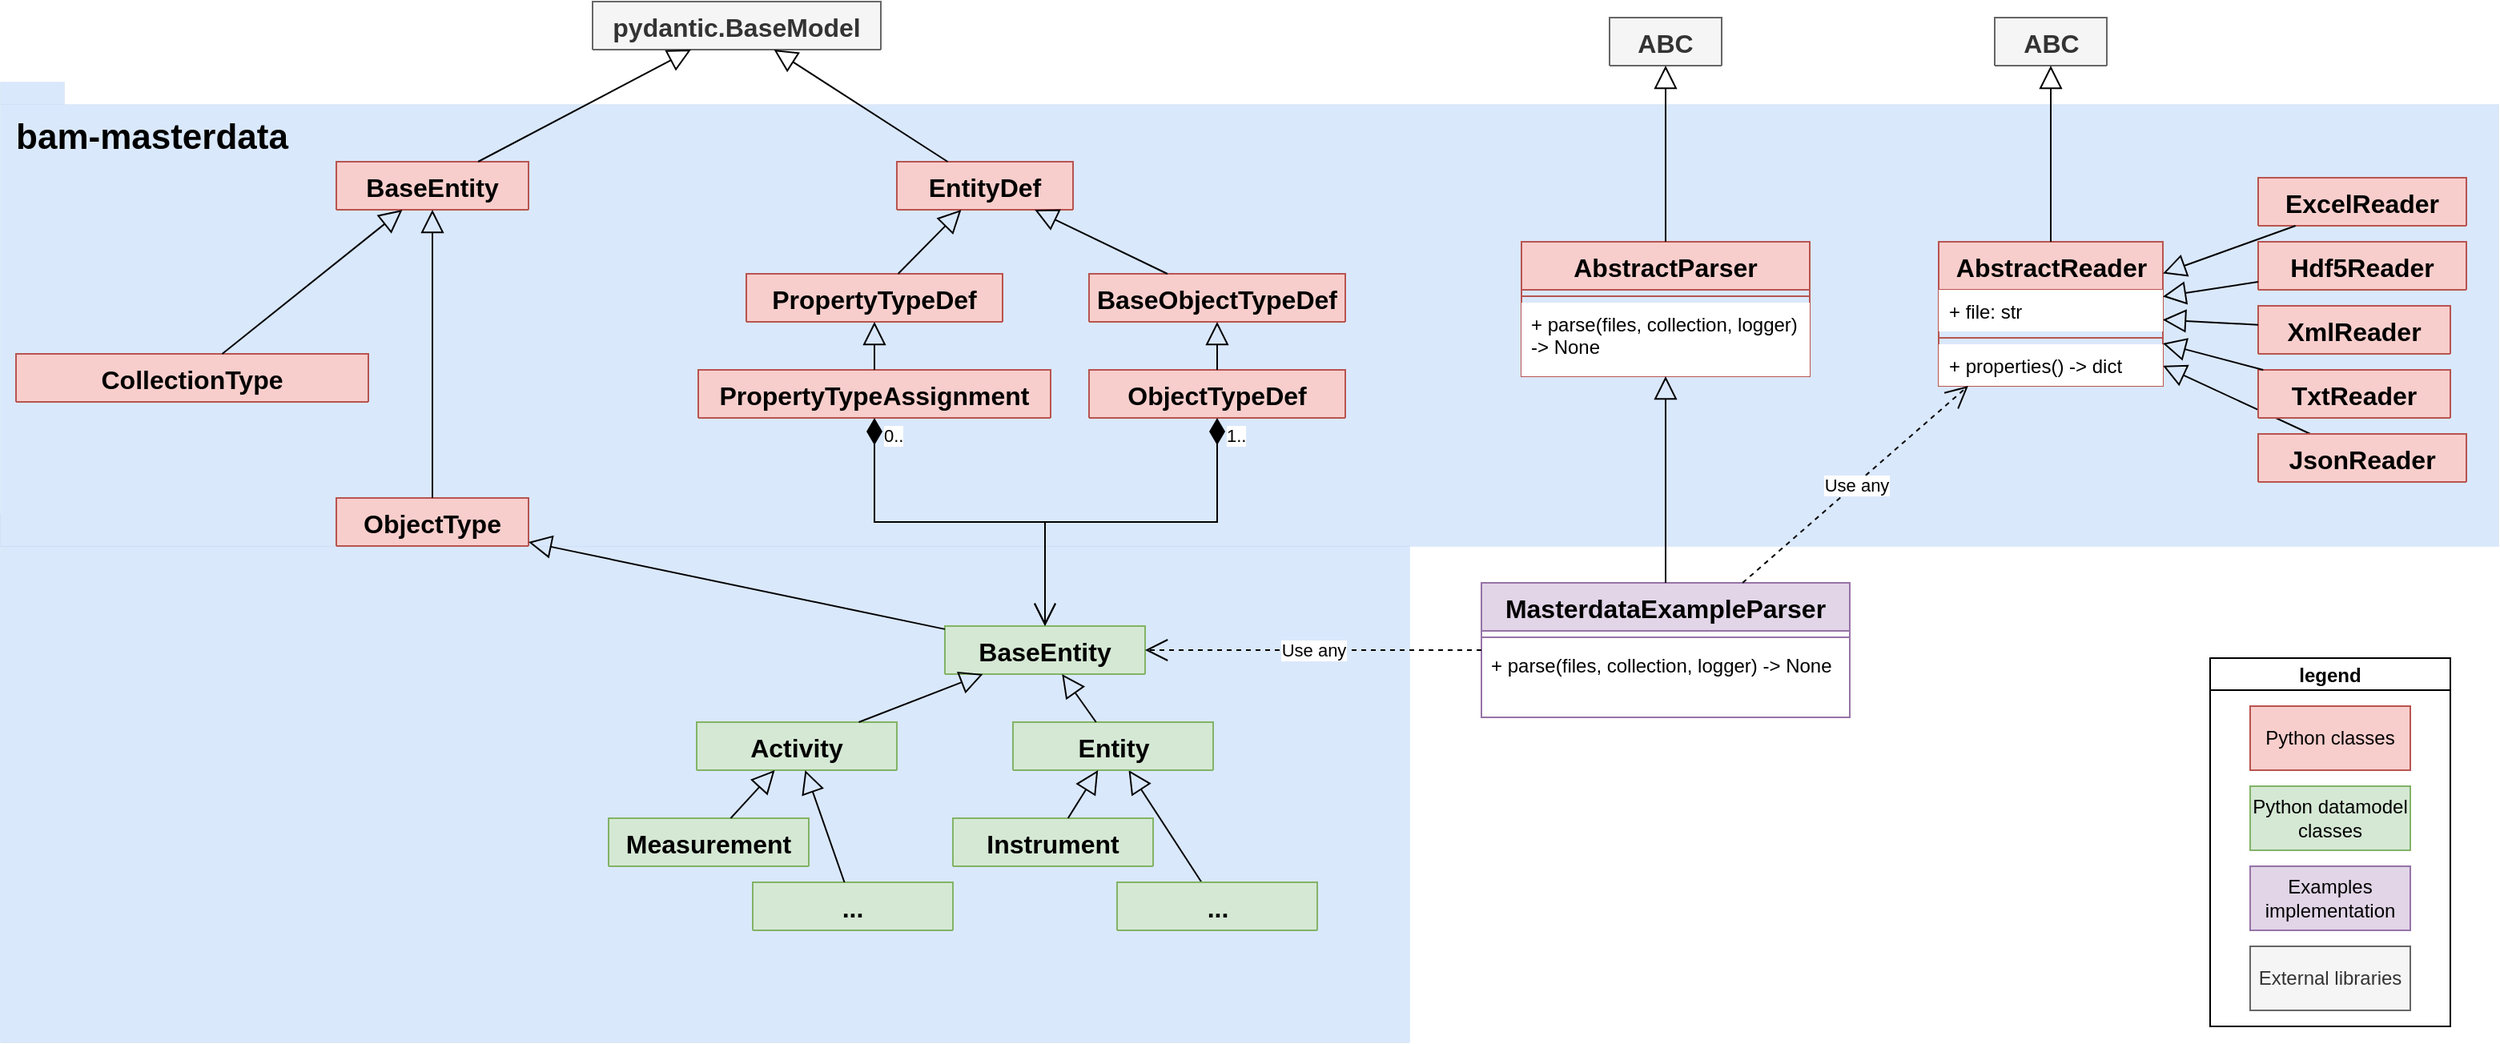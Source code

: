 <mxfile version="28.0.7">
  <diagram id="C5RBs43oDa-KdzZeNtuy" name="Page-1">
    <mxGraphModel dx="3691" dy="1081" grid="1" gridSize="10" guides="1" tooltips="1" connect="1" arrows="1" fold="1" page="1" pageScale="1" pageWidth="827" pageHeight="1169" math="0" shadow="0">
      <root>
        <mxCell id="WIyWlLk6GJQsqaUBKTNV-0" />
        <mxCell id="WIyWlLk6GJQsqaUBKTNV-1" parent="WIyWlLk6GJQsqaUBKTNV-0" />
        <mxCell id="2I9qT5UJBkGQZ5aFNonT-186" value="" style="rounded=0;whiteSpace=wrap;html=1;fillStyle=auto;fillColor=#dae8fc;strokeColor=#6c8ebf;strokeWidth=0;" vertex="1" parent="WIyWlLk6GJQsqaUBKTNV-1">
          <mxGeometry x="-880" y="470" width="880" height="330" as="geometry" />
        </mxCell>
        <mxCell id="2I9qT5UJBkGQZ5aFNonT-185" value="" style="shape=folder;fontStyle=1;spacingTop=10;tabWidth=40;tabHeight=14;tabPosition=left;html=1;whiteSpace=wrap;align=left;fillStyle=auto;fillColor=#dae8fc;strokeColor=#6c8ebf;strokeWidth=0;" vertex="1" parent="WIyWlLk6GJQsqaUBKTNV-1">
          <mxGeometry x="-880" y="200" width="1560" height="290" as="geometry" />
        </mxCell>
        <mxCell id="2I9qT5UJBkGQZ5aFNonT-157" value="" style="endArrow=block;endFill=0;endSize=12;html=1;rounded=0;" edge="1" parent="WIyWlLk6GJQsqaUBKTNV-1" source="2I9qT5UJBkGQZ5aFNonT-152" target="2I9qT5UJBkGQZ5aFNonT-127">
          <mxGeometry width="160" relative="1" as="geometry">
            <mxPoint x="-80" y="720" as="sourcePoint" />
            <mxPoint x="-137" y="650" as="targetPoint" />
          </mxGeometry>
        </mxCell>
        <mxCell id="2I9qT5UJBkGQZ5aFNonT-83" value="" style="endArrow=block;endFill=0;endSize=12;html=1;rounded=0;" edge="1" parent="WIyWlLk6GJQsqaUBKTNV-1" source="2I9qT5UJBkGQZ5aFNonT-56" target="2I9qT5UJBkGQZ5aFNonT-19">
          <mxGeometry width="160" relative="1" as="geometry">
            <mxPoint x="562" y="440" as="sourcePoint" />
            <mxPoint x="480" y="470" as="targetPoint" />
          </mxGeometry>
        </mxCell>
        <mxCell id="2I9qT5UJBkGQZ5aFNonT-10" value="&lt;font style=&quot;font-size: 16px;&quot;&gt;AbstractParser&lt;/font&gt;" style="swimlane;fontStyle=1;align=center;verticalAlign=top;childLayout=stackLayout;horizontal=1;startSize=30;horizontalStack=0;resizeParent=1;resizeParentMax=0;resizeLast=0;collapsible=1;marginBottom=0;whiteSpace=wrap;html=1;fillColor=#f8cecc;strokeColor=#b85450;" vertex="1" parent="WIyWlLk6GJQsqaUBKTNV-1">
          <mxGeometry x="70" y="300" width="180" height="84" as="geometry" />
        </mxCell>
        <mxCell id="2I9qT5UJBkGQZ5aFNonT-12" value="" style="line;strokeWidth=1;fillColor=none;align=left;verticalAlign=middle;spacingTop=-1;spacingLeft=3;spacingRight=3;rotatable=0;labelPosition=right;points=[];portConstraint=eastwest;strokeColor=inherit;" vertex="1" parent="2I9qT5UJBkGQZ5aFNonT-10">
          <mxGeometry y="30" width="180" height="8" as="geometry" />
        </mxCell>
        <mxCell id="2I9qT5UJBkGQZ5aFNonT-13" value="+ parse(files, collection, logger) -&amp;gt; None" style="text;strokeColor=none;fillColor=default;align=left;verticalAlign=top;spacingLeft=4;spacingRight=4;overflow=hidden;rotatable=0;points=[[0,0.5],[1,0.5]];portConstraint=eastwest;whiteSpace=wrap;html=1;" vertex="1" parent="2I9qT5UJBkGQZ5aFNonT-10">
          <mxGeometry y="38" width="180" height="46" as="geometry" />
        </mxCell>
        <mxCell id="2I9qT5UJBkGQZ5aFNonT-14" value="&lt;font style=&quot;font-size: 16px;&quot;&gt;ABC&lt;/font&gt;" style="swimlane;fontStyle=1;align=center;verticalAlign=top;childLayout=stackLayout;horizontal=1;startSize=30;horizontalStack=0;resizeParent=1;resizeParentMax=0;resizeLast=0;collapsible=1;marginBottom=0;whiteSpace=wrap;html=1;fillColor=#f5f5f5;fontColor=#333333;strokeColor=#666666;" vertex="1" collapsed="1" parent="WIyWlLk6GJQsqaUBKTNV-1">
          <mxGeometry x="125" y="160" width="70" height="30" as="geometry">
            <mxRectangle x="50" y="190" width="170" height="38" as="alternateBounds" />
          </mxGeometry>
        </mxCell>
        <mxCell id="2I9qT5UJBkGQZ5aFNonT-16" value="" style="line;strokeWidth=1;fillColor=none;align=left;verticalAlign=middle;spacingTop=-1;spacingLeft=3;spacingRight=3;rotatable=0;labelPosition=right;points=[];portConstraint=eastwest;strokeColor=inherit;" vertex="1" parent="2I9qT5UJBkGQZ5aFNonT-14">
          <mxGeometry y="30" width="170" height="8" as="geometry" />
        </mxCell>
        <mxCell id="2I9qT5UJBkGQZ5aFNonT-18" value="" style="endArrow=block;endFill=0;endSize=12;html=1;rounded=0;" edge="1" parent="WIyWlLk6GJQsqaUBKTNV-1" source="2I9qT5UJBkGQZ5aFNonT-10" target="2I9qT5UJBkGQZ5aFNonT-14">
          <mxGeometry width="160" relative="1" as="geometry">
            <mxPoint x="170" y="370" as="sourcePoint" />
            <mxPoint x="330" y="370" as="targetPoint" />
          </mxGeometry>
        </mxCell>
        <mxCell id="2I9qT5UJBkGQZ5aFNonT-19" value="&lt;font style=&quot;font-size: 16px;&quot;&gt;AbstractReader&lt;/font&gt;" style="swimlane;fontStyle=1;align=center;verticalAlign=top;childLayout=stackLayout;horizontal=1;startSize=30;horizontalStack=0;resizeParent=1;resizeParentMax=0;resizeLast=0;collapsible=1;marginBottom=0;whiteSpace=wrap;html=1;fillColor=#f8cecc;strokeColor=#b85450;" vertex="1" parent="WIyWlLk6GJQsqaUBKTNV-1">
          <mxGeometry x="330.5" y="300" width="140" height="90" as="geometry" />
        </mxCell>
        <mxCell id="2I9qT5UJBkGQZ5aFNonT-20" value="+ file: str" style="text;strokeColor=none;fillColor=default;align=left;verticalAlign=top;spacingLeft=4;spacingRight=4;overflow=hidden;rotatable=0;points=[[0,0.5],[1,0.5]];portConstraint=eastwest;whiteSpace=wrap;html=1;" vertex="1" parent="2I9qT5UJBkGQZ5aFNonT-19">
          <mxGeometry y="30" width="140" height="26" as="geometry" />
        </mxCell>
        <mxCell id="2I9qT5UJBkGQZ5aFNonT-21" value="" style="line;strokeWidth=1;fillColor=none;align=left;verticalAlign=middle;spacingTop=-1;spacingLeft=3;spacingRight=3;rotatable=0;labelPosition=right;points=[];portConstraint=eastwest;strokeColor=inherit;" vertex="1" parent="2I9qT5UJBkGQZ5aFNonT-19">
          <mxGeometry y="56" width="140" height="8" as="geometry" />
        </mxCell>
        <mxCell id="2I9qT5UJBkGQZ5aFNonT-22" value="+ properties() -&amp;gt; dict" style="text;strokeColor=none;fillColor=default;align=left;verticalAlign=top;spacingLeft=4;spacingRight=4;overflow=hidden;rotatable=0;points=[[0,0.5],[1,0.5]];portConstraint=eastwest;whiteSpace=wrap;html=1;" vertex="1" parent="2I9qT5UJBkGQZ5aFNonT-19">
          <mxGeometry y="64" width="140" height="26" as="geometry" />
        </mxCell>
        <mxCell id="2I9qT5UJBkGQZ5aFNonT-27" value="&lt;font style=&quot;font-size: 16px;&quot;&gt;ABC&lt;/font&gt;" style="swimlane;fontStyle=1;align=center;verticalAlign=top;childLayout=stackLayout;horizontal=1;startSize=30;horizontalStack=0;resizeParent=1;resizeParentMax=0;resizeLast=0;collapsible=1;marginBottom=0;whiteSpace=wrap;html=1;fillColor=#f5f5f5;fontColor=#333333;strokeColor=#666666;" vertex="1" collapsed="1" parent="WIyWlLk6GJQsqaUBKTNV-1">
          <mxGeometry x="365.5" y="160" width="70" height="30" as="geometry">
            <mxRectangle x="50" y="190" width="170" height="38" as="alternateBounds" />
          </mxGeometry>
        </mxCell>
        <mxCell id="2I9qT5UJBkGQZ5aFNonT-28" value="" style="line;strokeWidth=1;fillColor=none;align=left;verticalAlign=middle;spacingTop=-1;spacingLeft=3;spacingRight=3;rotatable=0;labelPosition=right;points=[];portConstraint=eastwest;strokeColor=inherit;" vertex="1" parent="2I9qT5UJBkGQZ5aFNonT-27">
          <mxGeometry y="30" width="170" height="8" as="geometry" />
        </mxCell>
        <mxCell id="2I9qT5UJBkGQZ5aFNonT-29" value="" style="endArrow=block;endFill=0;endSize=12;html=1;rounded=0;" edge="1" parent="WIyWlLk6GJQsqaUBKTNV-1" source="2I9qT5UJBkGQZ5aFNonT-19" target="2I9qT5UJBkGQZ5aFNonT-27">
          <mxGeometry width="160" relative="1" as="geometry">
            <mxPoint x="150" y="310" as="sourcePoint" />
            <mxPoint x="150" y="270" as="targetPoint" />
          </mxGeometry>
        </mxCell>
        <mxCell id="2I9qT5UJBkGQZ5aFNonT-30" value="&lt;span style=&quot;font-size: 16px;&quot;&gt;MasterdataExampleParser&lt;/span&gt;" style="swimlane;fontStyle=1;align=center;verticalAlign=top;childLayout=stackLayout;horizontal=1;startSize=30;horizontalStack=0;resizeParent=1;resizeParentMax=0;resizeLast=0;collapsible=1;marginBottom=0;whiteSpace=wrap;html=1;fillColor=#e1d5e7;strokeColor=#9673a6;" vertex="1" parent="WIyWlLk6GJQsqaUBKTNV-1">
          <mxGeometry x="45" y="513" width="230" height="84" as="geometry" />
        </mxCell>
        <mxCell id="2I9qT5UJBkGQZ5aFNonT-31" value="" style="line;strokeWidth=1;fillColor=none;align=left;verticalAlign=middle;spacingTop=-1;spacingLeft=3;spacingRight=3;rotatable=0;labelPosition=right;points=[];portConstraint=eastwest;strokeColor=inherit;" vertex="1" parent="2I9qT5UJBkGQZ5aFNonT-30">
          <mxGeometry y="30" width="230" height="8" as="geometry" />
        </mxCell>
        <mxCell id="2I9qT5UJBkGQZ5aFNonT-32" value="+ parse(files, collection, logger) -&amp;gt; None" style="text;strokeColor=none;fillColor=none;align=left;verticalAlign=top;spacingLeft=4;spacingRight=4;overflow=hidden;rotatable=0;points=[[0,0.5],[1,0.5]];portConstraint=eastwest;whiteSpace=wrap;html=1;" vertex="1" parent="2I9qT5UJBkGQZ5aFNonT-30">
          <mxGeometry y="38" width="230" height="46" as="geometry" />
        </mxCell>
        <mxCell id="2I9qT5UJBkGQZ5aFNonT-48" value="&lt;font style=&quot;font-size: 16px;&quot;&gt;TxtReader&lt;/font&gt;" style="swimlane;fontStyle=1;align=center;verticalAlign=top;childLayout=stackLayout;horizontal=1;startSize=30;horizontalStack=0;resizeParent=1;resizeParentMax=0;resizeLast=0;collapsible=1;marginBottom=0;whiteSpace=wrap;html=1;fillColor=#f8cecc;strokeColor=#b85450;" vertex="1" collapsed="1" parent="WIyWlLk6GJQsqaUBKTNV-1">
          <mxGeometry x="530" y="380" width="120" height="30" as="geometry">
            <mxRectangle x="273" y="420" width="140" height="90" as="alternateBounds" />
          </mxGeometry>
        </mxCell>
        <mxCell id="2I9qT5UJBkGQZ5aFNonT-49" value="+ file: str" style="text;strokeColor=none;fillColor=default;align=left;verticalAlign=top;spacingLeft=4;spacingRight=4;overflow=hidden;rotatable=0;points=[[0,0.5],[1,0.5]];portConstraint=eastwest;whiteSpace=wrap;html=1;" vertex="1" parent="2I9qT5UJBkGQZ5aFNonT-48">
          <mxGeometry y="30" width="140" height="26" as="geometry" />
        </mxCell>
        <mxCell id="2I9qT5UJBkGQZ5aFNonT-50" value="" style="line;strokeWidth=1;fillColor=none;align=left;verticalAlign=middle;spacingTop=-1;spacingLeft=3;spacingRight=3;rotatable=0;labelPosition=right;points=[];portConstraint=eastwest;strokeColor=inherit;" vertex="1" parent="2I9qT5UJBkGQZ5aFNonT-48">
          <mxGeometry y="56" width="140" height="8" as="geometry" />
        </mxCell>
        <mxCell id="2I9qT5UJBkGQZ5aFNonT-51" value="+ properties() -&amp;gt; dict" style="text;strokeColor=none;fillColor=default;align=left;verticalAlign=top;spacingLeft=4;spacingRight=4;overflow=hidden;rotatable=0;points=[[0,0.5],[1,0.5]];portConstraint=eastwest;whiteSpace=wrap;html=1;" vertex="1" parent="2I9qT5UJBkGQZ5aFNonT-48">
          <mxGeometry y="64" width="140" height="26" as="geometry" />
        </mxCell>
        <mxCell id="2I9qT5UJBkGQZ5aFNonT-56" value="&lt;font style=&quot;font-size: 16px;&quot;&gt;JsonReader&lt;/font&gt;" style="swimlane;fontStyle=1;align=center;verticalAlign=top;childLayout=stackLayout;horizontal=1;startSize=30;horizontalStack=0;resizeParent=1;resizeParentMax=0;resizeLast=0;collapsible=1;marginBottom=0;whiteSpace=wrap;html=1;fillColor=#f8cecc;strokeColor=#b85450;" vertex="1" collapsed="1" parent="WIyWlLk6GJQsqaUBKTNV-1">
          <mxGeometry x="530" y="420" width="130" height="30" as="geometry">
            <mxRectangle x="280" y="530" width="140" height="90" as="alternateBounds" />
          </mxGeometry>
        </mxCell>
        <mxCell id="2I9qT5UJBkGQZ5aFNonT-57" value="+ file: str" style="text;strokeColor=none;fillColor=default;align=left;verticalAlign=top;spacingLeft=4;spacingRight=4;overflow=hidden;rotatable=0;points=[[0,0.5],[1,0.5]];portConstraint=eastwest;whiteSpace=wrap;html=1;" vertex="1" parent="2I9qT5UJBkGQZ5aFNonT-56">
          <mxGeometry y="30" width="140" height="26" as="geometry" />
        </mxCell>
        <mxCell id="2I9qT5UJBkGQZ5aFNonT-58" value="" style="line;strokeWidth=1;fillColor=none;align=left;verticalAlign=middle;spacingTop=-1;spacingLeft=3;spacingRight=3;rotatable=0;labelPosition=right;points=[];portConstraint=eastwest;strokeColor=inherit;" vertex="1" parent="2I9qT5UJBkGQZ5aFNonT-56">
          <mxGeometry y="56" width="140" height="8" as="geometry" />
        </mxCell>
        <mxCell id="2I9qT5UJBkGQZ5aFNonT-59" value="+ properties() -&amp;gt; dict" style="text;strokeColor=none;fillColor=default;align=left;verticalAlign=top;spacingLeft=4;spacingRight=4;overflow=hidden;rotatable=0;points=[[0,0.5],[1,0.5]];portConstraint=eastwest;whiteSpace=wrap;html=1;" vertex="1" parent="2I9qT5UJBkGQZ5aFNonT-56">
          <mxGeometry y="64" width="140" height="26" as="geometry" />
        </mxCell>
        <mxCell id="2I9qT5UJBkGQZ5aFNonT-60" value="&lt;font style=&quot;font-size: 16px;&quot;&gt;XmlReader&lt;/font&gt;" style="swimlane;fontStyle=1;align=center;verticalAlign=top;childLayout=stackLayout;horizontal=1;startSize=30;horizontalStack=0;resizeParent=1;resizeParentMax=0;resizeLast=0;collapsible=1;marginBottom=0;whiteSpace=wrap;html=1;fillColor=#f8cecc;strokeColor=#b85450;" vertex="1" collapsed="1" parent="WIyWlLk6GJQsqaUBKTNV-1">
          <mxGeometry x="530" y="340" width="120" height="30" as="geometry">
            <mxRectangle x="435.5" y="530" width="140" height="90" as="alternateBounds" />
          </mxGeometry>
        </mxCell>
        <mxCell id="2I9qT5UJBkGQZ5aFNonT-61" value="+ file: str" style="text;strokeColor=none;fillColor=default;align=left;verticalAlign=top;spacingLeft=4;spacingRight=4;overflow=hidden;rotatable=0;points=[[0,0.5],[1,0.5]];portConstraint=eastwest;whiteSpace=wrap;html=1;" vertex="1" parent="2I9qT5UJBkGQZ5aFNonT-60">
          <mxGeometry y="30" width="140" height="26" as="geometry" />
        </mxCell>
        <mxCell id="2I9qT5UJBkGQZ5aFNonT-62" value="" style="line;strokeWidth=1;fillColor=none;align=left;verticalAlign=middle;spacingTop=-1;spacingLeft=3;spacingRight=3;rotatable=0;labelPosition=right;points=[];portConstraint=eastwest;strokeColor=inherit;" vertex="1" parent="2I9qT5UJBkGQZ5aFNonT-60">
          <mxGeometry y="56" width="140" height="8" as="geometry" />
        </mxCell>
        <mxCell id="2I9qT5UJBkGQZ5aFNonT-63" value="+ properties() -&amp;gt; dict" style="text;strokeColor=none;fillColor=default;align=left;verticalAlign=top;spacingLeft=4;spacingRight=4;overflow=hidden;rotatable=0;points=[[0,0.5],[1,0.5]];portConstraint=eastwest;whiteSpace=wrap;html=1;" vertex="1" parent="2I9qT5UJBkGQZ5aFNonT-60">
          <mxGeometry y="64" width="140" height="26" as="geometry" />
        </mxCell>
        <mxCell id="2I9qT5UJBkGQZ5aFNonT-64" value="&lt;font style=&quot;font-size: 16px;&quot;&gt;Hdf5Reader&lt;/font&gt;" style="swimlane;fontStyle=1;align=center;verticalAlign=top;childLayout=stackLayout;horizontal=1;startSize=30;horizontalStack=0;resizeParent=1;resizeParentMax=0;resizeLast=0;collapsible=1;marginBottom=0;whiteSpace=wrap;html=1;fillColor=#f8cecc;strokeColor=#b85450;" vertex="1" collapsed="1" parent="WIyWlLk6GJQsqaUBKTNV-1">
          <mxGeometry x="530" y="300" width="130" height="30" as="geometry">
            <mxRectangle x="590" y="420" width="140" height="90" as="alternateBounds" />
          </mxGeometry>
        </mxCell>
        <mxCell id="2I9qT5UJBkGQZ5aFNonT-65" value="+ file: str" style="text;strokeColor=none;fillColor=default;align=left;verticalAlign=top;spacingLeft=4;spacingRight=4;overflow=hidden;rotatable=0;points=[[0,0.5],[1,0.5]];portConstraint=eastwest;whiteSpace=wrap;html=1;" vertex="1" parent="2I9qT5UJBkGQZ5aFNonT-64">
          <mxGeometry y="30" width="140" height="26" as="geometry" />
        </mxCell>
        <mxCell id="2I9qT5UJBkGQZ5aFNonT-66" value="" style="line;strokeWidth=1;fillColor=none;align=left;verticalAlign=middle;spacingTop=-1;spacingLeft=3;spacingRight=3;rotatable=0;labelPosition=right;points=[];portConstraint=eastwest;strokeColor=inherit;" vertex="1" parent="2I9qT5UJBkGQZ5aFNonT-64">
          <mxGeometry y="56" width="140" height="8" as="geometry" />
        </mxCell>
        <mxCell id="2I9qT5UJBkGQZ5aFNonT-67" value="+ properties() -&amp;gt; dict" style="text;strokeColor=none;fillColor=default;align=left;verticalAlign=top;spacingLeft=4;spacingRight=4;overflow=hidden;rotatable=0;points=[[0,0.5],[1,0.5]];portConstraint=eastwest;whiteSpace=wrap;html=1;" vertex="1" parent="2I9qT5UJBkGQZ5aFNonT-64">
          <mxGeometry y="64" width="140" height="26" as="geometry" />
        </mxCell>
        <mxCell id="2I9qT5UJBkGQZ5aFNonT-52" value="&lt;font style=&quot;font-size: 16px;&quot;&gt;ExcelReader&lt;/font&gt;" style="swimlane;fontStyle=1;align=center;verticalAlign=top;childLayout=stackLayout;horizontal=1;startSize=30;horizontalStack=0;resizeParent=1;resizeParentMax=0;resizeLast=0;collapsible=1;marginBottom=0;whiteSpace=wrap;html=1;fillColor=#f8cecc;strokeColor=#b85450;" vertex="1" collapsed="1" parent="WIyWlLk6GJQsqaUBKTNV-1">
          <mxGeometry x="530" y="260" width="130" height="30" as="geometry">
            <mxRectangle x="435.5" y="420" width="140" height="90" as="alternateBounds" />
          </mxGeometry>
        </mxCell>
        <mxCell id="2I9qT5UJBkGQZ5aFNonT-53" value="+ file: str" style="text;align=left;verticalAlign=top;spacingLeft=4;spacingRight=4;overflow=hidden;rotatable=0;points=[[0,0.5],[1,0.5]];portConstraint=eastwest;whiteSpace=wrap;html=1;fillColor=default;" vertex="1" parent="2I9qT5UJBkGQZ5aFNonT-52">
          <mxGeometry y="30" width="140" height="26" as="geometry" />
        </mxCell>
        <mxCell id="2I9qT5UJBkGQZ5aFNonT-54" value="" style="line;strokeWidth=1;fillColor=none;align=left;verticalAlign=middle;spacingTop=-1;spacingLeft=3;spacingRight=3;rotatable=0;labelPosition=right;points=[];portConstraint=eastwest;strokeColor=inherit;" vertex="1" parent="2I9qT5UJBkGQZ5aFNonT-52">
          <mxGeometry y="56" width="140" height="8" as="geometry" />
        </mxCell>
        <mxCell id="2I9qT5UJBkGQZ5aFNonT-55" value="+ properties() -&amp;gt; dict" style="text;strokeColor=none;fillColor=default;align=left;verticalAlign=top;spacingLeft=4;spacingRight=4;overflow=hidden;rotatable=0;points=[[0,0.5],[1,0.5]];portConstraint=eastwest;whiteSpace=wrap;html=1;" vertex="1" parent="2I9qT5UJBkGQZ5aFNonT-52">
          <mxGeometry y="64" width="140" height="26" as="geometry" />
        </mxCell>
        <mxCell id="2I9qT5UJBkGQZ5aFNonT-75" value="Use any" style="endArrow=open;endSize=12;dashed=1;html=1;rounded=0;" edge="1" parent="WIyWlLk6GJQsqaUBKTNV-1" source="2I9qT5UJBkGQZ5aFNonT-30" target="2I9qT5UJBkGQZ5aFNonT-19">
          <mxGeometry width="160" relative="1" as="geometry">
            <mxPoint x="310" y="440" as="sourcePoint" />
            <mxPoint x="470" y="440" as="targetPoint" />
          </mxGeometry>
        </mxCell>
        <mxCell id="2I9qT5UJBkGQZ5aFNonT-76" value="" style="endArrow=block;endFill=0;endSize=12;html=1;rounded=0;" edge="1" parent="WIyWlLk6GJQsqaUBKTNV-1" source="2I9qT5UJBkGQZ5aFNonT-30" target="2I9qT5UJBkGQZ5aFNonT-10">
          <mxGeometry width="160" relative="1" as="geometry">
            <mxPoint x="430" y="350" as="sourcePoint" />
            <mxPoint x="430" y="310" as="targetPoint" />
          </mxGeometry>
        </mxCell>
        <mxCell id="2I9qT5UJBkGQZ5aFNonT-79" value="" style="endArrow=block;endFill=0;endSize=12;html=1;rounded=0;" edge="1" parent="WIyWlLk6GJQsqaUBKTNV-1" source="2I9qT5UJBkGQZ5aFNonT-64" target="2I9qT5UJBkGQZ5aFNonT-19">
          <mxGeometry width="160" relative="1" as="geometry">
            <mxPoint x="482" y="420" as="sourcePoint" />
            <mxPoint x="400" y="450" as="targetPoint" />
          </mxGeometry>
        </mxCell>
        <mxCell id="2I9qT5UJBkGQZ5aFNonT-80" value="" style="endArrow=block;endFill=0;endSize=12;html=1;rounded=0;" edge="1" parent="WIyWlLk6GJQsqaUBKTNV-1" source="2I9qT5UJBkGQZ5aFNonT-52" target="2I9qT5UJBkGQZ5aFNonT-19">
          <mxGeometry width="160" relative="1" as="geometry">
            <mxPoint x="642" y="330" as="sourcePoint" />
            <mxPoint x="560" y="360" as="targetPoint" />
          </mxGeometry>
        </mxCell>
        <mxCell id="2I9qT5UJBkGQZ5aFNonT-81" value="" style="endArrow=block;endFill=0;endSize=12;html=1;rounded=0;" edge="1" parent="WIyWlLk6GJQsqaUBKTNV-1" source="2I9qT5UJBkGQZ5aFNonT-60" target="2I9qT5UJBkGQZ5aFNonT-19">
          <mxGeometry width="160" relative="1" as="geometry">
            <mxPoint x="582" y="390" as="sourcePoint" />
            <mxPoint x="500" y="420" as="targetPoint" />
          </mxGeometry>
        </mxCell>
        <mxCell id="2I9qT5UJBkGQZ5aFNonT-82" value="" style="endArrow=block;endFill=0;endSize=12;html=1;rounded=0;" edge="1" parent="WIyWlLk6GJQsqaUBKTNV-1" source="2I9qT5UJBkGQZ5aFNonT-48" target="2I9qT5UJBkGQZ5aFNonT-19">
          <mxGeometry width="160" relative="1" as="geometry">
            <mxPoint x="572" y="420" as="sourcePoint" />
            <mxPoint x="490" y="450" as="targetPoint" />
          </mxGeometry>
        </mxCell>
        <mxCell id="2I9qT5UJBkGQZ5aFNonT-84" value="&lt;font style=&quot;font-size: 16px;&quot;&gt;ObjectType&lt;/font&gt;" style="swimlane;fontStyle=1;align=center;verticalAlign=top;childLayout=stackLayout;horizontal=1;startSize=30;horizontalStack=0;resizeParent=1;resizeParentMax=0;resizeLast=0;collapsible=1;marginBottom=0;whiteSpace=wrap;html=1;fillColor=#f8cecc;strokeColor=#b85450;" vertex="1" collapsed="1" parent="WIyWlLk6GJQsqaUBKTNV-1">
          <mxGeometry x="-670" y="460" width="120" height="30" as="geometry">
            <mxRectangle x="-730" y="460" width="240" height="190" as="alternateBounds" />
          </mxGeometry>
        </mxCell>
        <mxCell id="2I9qT5UJBkGQZ5aFNonT-85" value="&lt;div&gt;- _properties: dict&lt;/div&gt;+ properties: list[PropertyTypeAssignment]" style="text;strokeColor=none;fillColor=default;align=left;verticalAlign=top;spacingLeft=4;spacingRight=4;overflow=hidden;rotatable=0;points=[[0,0.5],[1,0.5]];portConstraint=eastwest;whiteSpace=wrap;html=1;" vertex="1" parent="2I9qT5UJBkGQZ5aFNonT-84">
          <mxGeometry y="30" width="240" height="40" as="geometry" />
        </mxCell>
        <mxCell id="2I9qT5UJBkGQZ5aFNonT-86" value="" style="line;strokeWidth=1;fillColor=none;align=left;verticalAlign=middle;spacingTop=-1;spacingLeft=3;spacingRight=3;rotatable=0;labelPosition=right;points=[];portConstraint=eastwest;strokeColor=inherit;" vertex="1" parent="2I9qT5UJBkGQZ5aFNonT-84">
          <mxGeometry y="70" width="240" height="8" as="geometry" />
        </mxCell>
        <mxCell id="2I9qT5UJBkGQZ5aFNonT-87" value="&lt;div&gt;+ (property) cls_name -&amp;gt; str&lt;/div&gt;&lt;div&gt;+ (classmethod) model_validator_after_init(data) -&amp;gt; Any&lt;/div&gt;+ get_vocabulary_class(vocabulary_code, vocab_path) -&amp;gt; VocabularyType&lt;div&gt;+ to_openbis(logger, openbis, type, type_map) -&amp;gt; None&lt;/div&gt;" style="text;strokeColor=none;fillColor=default;align=left;verticalAlign=top;spacingLeft=4;spacingRight=4;overflow=hidden;rotatable=0;points=[[0,0.5],[1,0.5]];portConstraint=eastwest;whiteSpace=wrap;html=1;" vertex="1" parent="2I9qT5UJBkGQZ5aFNonT-84">
          <mxGeometry y="78" width="240" height="112" as="geometry" />
        </mxCell>
        <mxCell id="2I9qT5UJBkGQZ5aFNonT-88" value="&lt;font style=&quot;font-size: 16px;&quot;&gt;pydantic.BaseModel&lt;/font&gt;" style="swimlane;fontStyle=1;align=center;verticalAlign=top;childLayout=stackLayout;horizontal=1;startSize=30;horizontalStack=0;resizeParent=1;resizeParentMax=0;resizeLast=0;collapsible=1;marginBottom=0;whiteSpace=wrap;html=1;fillColor=#f5f5f5;fontColor=#333333;strokeColor=#666666;" vertex="1" collapsed="1" parent="WIyWlLk6GJQsqaUBKTNV-1">
          <mxGeometry x="-510" y="150" width="180" height="30" as="geometry">
            <mxRectangle x="50" y="190" width="170" height="38" as="alternateBounds" />
          </mxGeometry>
        </mxCell>
        <mxCell id="2I9qT5UJBkGQZ5aFNonT-89" value="" style="line;strokeWidth=1;fillColor=none;align=left;verticalAlign=middle;spacingTop=-1;spacingLeft=3;spacingRight=3;rotatable=0;labelPosition=right;points=[];portConstraint=eastwest;strokeColor=inherit;" vertex="1" parent="2I9qT5UJBkGQZ5aFNonT-88">
          <mxGeometry y="30" width="170" height="8" as="geometry" />
        </mxCell>
        <mxCell id="2I9qT5UJBkGQZ5aFNonT-90" value="&lt;font style=&quot;font-size: 16px;&quot;&gt;BaseEntity&lt;/font&gt;" style="swimlane;fontStyle=1;align=center;verticalAlign=top;childLayout=stackLayout;horizontal=1;startSize=30;horizontalStack=0;resizeParent=1;resizeParentMax=0;resizeLast=0;collapsible=1;marginBottom=0;whiteSpace=wrap;html=1;fillColor=#f8cecc;strokeColor=#b85450;" vertex="1" collapsed="1" parent="WIyWlLk6GJQsqaUBKTNV-1">
          <mxGeometry x="-670" y="250" width="120" height="30" as="geometry">
            <mxRectangle x="-730" y="255" width="240" height="280" as="alternateBounds" />
          </mxGeometry>
        </mxCell>
        <mxCell id="2I9qT5UJBkGQZ5aFNonT-91" value="- _property_metadata: dict" style="text;strokeColor=none;fillColor=default;align=left;verticalAlign=top;spacingLeft=4;spacingRight=4;overflow=hidden;rotatable=0;points=[[0,0.5],[1,0.5]];portConstraint=eastwest;whiteSpace=wrap;html=1;" vertex="1" parent="2I9qT5UJBkGQZ5aFNonT-90">
          <mxGeometry y="30" width="240" height="26" as="geometry" />
        </mxCell>
        <mxCell id="2I9qT5UJBkGQZ5aFNonT-92" value="" style="line;strokeWidth=1;fillColor=none;align=left;verticalAlign=middle;spacingTop=-1;spacingLeft=3;spacingRight=3;rotatable=0;labelPosition=right;points=[];portConstraint=eastwest;strokeColor=inherit;" vertex="1" parent="2I9qT5UJBkGQZ5aFNonT-90">
          <mxGeometry y="56" width="240" height="8" as="geometry" />
        </mxCell>
        <mxCell id="2I9qT5UJBkGQZ5aFNonT-93" value="+ (property) cls_name -&amp;gt; str&lt;div&gt;- (property) _base_attrs -&amp;gt; list&lt;/div&gt;&lt;div&gt;- _to_openbis(logger, openbis, type, type_map, get_type, create_type) -&amp;gt; None&lt;/div&gt;&lt;div&gt;+ get_property_metadata() -&amp;gt; dict&lt;/div&gt;&lt;div&gt;+ to_json(indent) -&amp;gt; str&lt;/div&gt;&lt;div&gt;+ to_dict() -&amp;gt; dict&lt;/div&gt;&lt;div&gt;+ to_hdf5(hdf_file, group_name) -&amp;gt; h5py.File&lt;/div&gt;&lt;div&gt;+ model_to_dict() -&amp;gt; dict&lt;/div&gt;&lt;div&gt;+ model_to_json(indent) -&amp;gt; str&lt;/div&gt;&lt;div&gt;- _add_properties_rdf(namespace, graph, prop, logger) -&amp;gt; URIRef&lt;/div&gt;&lt;div&gt;+ model_to_rdf(namespace, graph, logger) -&amp;gt; None&lt;/div&gt;&lt;div&gt;&lt;br&gt;&lt;/div&gt;" style="text;strokeColor=none;fillColor=default;align=left;verticalAlign=top;spacingLeft=4;spacingRight=4;overflow=hidden;rotatable=0;points=[[0,0.5],[1,0.5]];portConstraint=eastwest;whiteSpace=wrap;html=1;" vertex="1" parent="2I9qT5UJBkGQZ5aFNonT-90">
          <mxGeometry y="64" width="240" height="216" as="geometry" />
        </mxCell>
        <mxCell id="2I9qT5UJBkGQZ5aFNonT-94" value="&lt;font style=&quot;font-size: 16px;&quot;&gt;PropertyTypeAssignment&lt;/font&gt;" style="swimlane;fontStyle=1;align=center;verticalAlign=top;childLayout=stackLayout;horizontal=1;startSize=30;horizontalStack=0;resizeParent=1;resizeParentMax=0;resizeLast=0;collapsible=1;marginBottom=0;whiteSpace=wrap;html=1;fillColor=#f8cecc;strokeColor=#b85450;" vertex="1" collapsed="1" parent="WIyWlLk6GJQsqaUBKTNV-1">
          <mxGeometry x="-444" y="380" width="220" height="30" as="geometry">
            <mxRectangle x="-430" y="450" width="240" height="104" as="alternateBounds" />
          </mxGeometry>
        </mxCell>
        <mxCell id="2I9qT5UJBkGQZ5aFNonT-95" value="&lt;div&gt;+&lt;/div&gt;" style="text;strokeColor=none;fillColor=default;align=left;verticalAlign=top;spacingLeft=4;spacingRight=4;overflow=hidden;rotatable=0;points=[[0,0.5],[1,0.5]];portConstraint=eastwest;whiteSpace=wrap;html=1;" vertex="1" parent="2I9qT5UJBkGQZ5aFNonT-94">
          <mxGeometry y="30" width="240" height="40" as="geometry" />
        </mxCell>
        <mxCell id="2I9qT5UJBkGQZ5aFNonT-96" value="" style="line;strokeWidth=1;fillColor=none;align=left;verticalAlign=middle;spacingTop=-1;spacingLeft=3;spacingRight=3;rotatable=0;labelPosition=right;points=[];portConstraint=eastwest;strokeColor=inherit;" vertex="1" parent="2I9qT5UJBkGQZ5aFNonT-94">
          <mxGeometry y="70" width="240" height="8" as="geometry" />
        </mxCell>
        <mxCell id="2I9qT5UJBkGQZ5aFNonT-97" value="&lt;div&gt;+&lt;/div&gt;" style="text;strokeColor=none;fillColor=default;align=left;verticalAlign=top;spacingLeft=4;spacingRight=4;overflow=hidden;rotatable=0;points=[[0,0.5],[1,0.5]];portConstraint=eastwest;whiteSpace=wrap;html=1;" vertex="1" parent="2I9qT5UJBkGQZ5aFNonT-94">
          <mxGeometry y="78" width="240" height="26" as="geometry" />
        </mxCell>
        <mxCell id="2I9qT5UJBkGQZ5aFNonT-98" value="" style="endArrow=block;endFill=0;endSize=12;html=1;rounded=0;" edge="1" parent="WIyWlLk6GJQsqaUBKTNV-1" source="2I9qT5UJBkGQZ5aFNonT-84" target="2I9qT5UJBkGQZ5aFNonT-90">
          <mxGeometry width="160" relative="1" as="geometry">
            <mxPoint x="150" y="589" as="sourcePoint" />
            <mxPoint x="150" y="430" as="targetPoint" />
          </mxGeometry>
        </mxCell>
        <mxCell id="2I9qT5UJBkGQZ5aFNonT-99" value="" style="endArrow=block;endFill=0;endSize=12;html=1;rounded=0;" edge="1" parent="WIyWlLk6GJQsqaUBKTNV-1" source="2I9qT5UJBkGQZ5aFNonT-90" target="2I9qT5UJBkGQZ5aFNonT-88">
          <mxGeometry width="160" relative="1" as="geometry">
            <mxPoint x="-390" y="429" as="sourcePoint" />
            <mxPoint x="-390" y="270" as="targetPoint" />
          </mxGeometry>
        </mxCell>
        <mxCell id="2I9qT5UJBkGQZ5aFNonT-100" value="&lt;font style=&quot;font-size: 16px;&quot;&gt;PropertyTypeDef&lt;/font&gt;" style="swimlane;fontStyle=1;align=center;verticalAlign=top;childLayout=stackLayout;horizontal=1;startSize=30;horizontalStack=0;resizeParent=1;resizeParentMax=0;resizeLast=0;collapsible=1;marginBottom=0;whiteSpace=wrap;html=1;fillColor=#f8cecc;strokeColor=#b85450;" vertex="1" collapsed="1" parent="WIyWlLk6GJQsqaUBKTNV-1">
          <mxGeometry x="-414" y="320" width="160" height="30" as="geometry">
            <mxRectangle x="-385" y="330" width="240" height="104" as="alternateBounds" />
          </mxGeometry>
        </mxCell>
        <mxCell id="2I9qT5UJBkGQZ5aFNonT-101" value="&lt;div&gt;+&lt;/div&gt;" style="text;strokeColor=none;fillColor=default;align=left;verticalAlign=top;spacingLeft=4;spacingRight=4;overflow=hidden;rotatable=0;points=[[0,0.5],[1,0.5]];portConstraint=eastwest;whiteSpace=wrap;html=1;" vertex="1" parent="2I9qT5UJBkGQZ5aFNonT-100">
          <mxGeometry y="30" width="240" height="40" as="geometry" />
        </mxCell>
        <mxCell id="2I9qT5UJBkGQZ5aFNonT-102" value="" style="line;strokeWidth=1;fillColor=none;align=left;verticalAlign=middle;spacingTop=-1;spacingLeft=3;spacingRight=3;rotatable=0;labelPosition=right;points=[];portConstraint=eastwest;strokeColor=inherit;" vertex="1" parent="2I9qT5UJBkGQZ5aFNonT-100">
          <mxGeometry y="70" width="240" height="8" as="geometry" />
        </mxCell>
        <mxCell id="2I9qT5UJBkGQZ5aFNonT-103" value="&lt;div&gt;+&lt;/div&gt;" style="text;strokeColor=none;fillColor=default;align=left;verticalAlign=top;spacingLeft=4;spacingRight=4;overflow=hidden;rotatable=0;points=[[0,0.5],[1,0.5]];portConstraint=eastwest;whiteSpace=wrap;html=1;" vertex="1" parent="2I9qT5UJBkGQZ5aFNonT-100">
          <mxGeometry y="78" width="240" height="26" as="geometry" />
        </mxCell>
        <mxCell id="2I9qT5UJBkGQZ5aFNonT-104" value="&lt;font style=&quot;font-size: 16px;&quot;&gt;EntityDef&lt;/font&gt;" style="swimlane;fontStyle=1;align=center;verticalAlign=top;childLayout=stackLayout;horizontal=1;startSize=30;horizontalStack=0;resizeParent=1;resizeParentMax=0;resizeLast=0;collapsible=1;marginBottom=0;whiteSpace=wrap;html=1;fillColor=#f8cecc;strokeColor=#b85450;" vertex="1" collapsed="1" parent="WIyWlLk6GJQsqaUBKTNV-1">
          <mxGeometry x="-320" y="250" width="110" height="30" as="geometry">
            <mxRectangle x="-380" y="276" width="240" height="104" as="alternateBounds" />
          </mxGeometry>
        </mxCell>
        <mxCell id="2I9qT5UJBkGQZ5aFNonT-105" value="&lt;div&gt;+&lt;/div&gt;" style="text;strokeColor=none;fillColor=default;align=left;verticalAlign=top;spacingLeft=4;spacingRight=4;overflow=hidden;rotatable=0;points=[[0,0.5],[1,0.5]];portConstraint=eastwest;whiteSpace=wrap;html=1;" vertex="1" parent="2I9qT5UJBkGQZ5aFNonT-104">
          <mxGeometry y="30" width="240" height="40" as="geometry" />
        </mxCell>
        <mxCell id="2I9qT5UJBkGQZ5aFNonT-106" value="" style="line;strokeWidth=1;fillColor=none;align=left;verticalAlign=middle;spacingTop=-1;spacingLeft=3;spacingRight=3;rotatable=0;labelPosition=right;points=[];portConstraint=eastwest;strokeColor=inherit;" vertex="1" parent="2I9qT5UJBkGQZ5aFNonT-104">
          <mxGeometry y="70" width="240" height="8" as="geometry" />
        </mxCell>
        <mxCell id="2I9qT5UJBkGQZ5aFNonT-107" value="&lt;div&gt;+&lt;/div&gt;" style="text;strokeColor=none;fillColor=default;align=left;verticalAlign=top;spacingLeft=4;spacingRight=4;overflow=hidden;rotatable=0;points=[[0,0.5],[1,0.5]];portConstraint=eastwest;whiteSpace=wrap;html=1;" vertex="1" parent="2I9qT5UJBkGQZ5aFNonT-104">
          <mxGeometry y="78" width="240" height="26" as="geometry" />
        </mxCell>
        <mxCell id="2I9qT5UJBkGQZ5aFNonT-108" value="" style="endArrow=block;endFill=0;endSize=12;html=1;rounded=0;" edge="1" parent="WIyWlLk6GJQsqaUBKTNV-1" source="2I9qT5UJBkGQZ5aFNonT-104" target="2I9qT5UJBkGQZ5aFNonT-88">
          <mxGeometry width="160" relative="1" as="geometry">
            <mxPoint x="-310" y="293" as="sourcePoint" />
            <mxPoint x="-225" y="210" as="targetPoint" />
          </mxGeometry>
        </mxCell>
        <mxCell id="2I9qT5UJBkGQZ5aFNonT-109" value="" style="endArrow=block;endFill=0;endSize=12;html=1;rounded=0;" edge="1" parent="WIyWlLk6GJQsqaUBKTNV-1" source="2I9qT5UJBkGQZ5aFNonT-100" target="2I9qT5UJBkGQZ5aFNonT-104">
          <mxGeometry width="160" relative="1" as="geometry">
            <mxPoint x="-260" y="403" as="sourcePoint" />
            <mxPoint x="-175" y="320" as="targetPoint" />
          </mxGeometry>
        </mxCell>
        <mxCell id="2I9qT5UJBkGQZ5aFNonT-110" value="&lt;font style=&quot;font-size: 16px;&quot;&gt;BaseObjectTypeDef&lt;/font&gt;" style="swimlane;fontStyle=1;align=center;verticalAlign=top;childLayout=stackLayout;horizontal=1;startSize=30;horizontalStack=0;resizeParent=1;resizeParentMax=0;resizeLast=0;collapsible=1;marginBottom=0;whiteSpace=wrap;html=1;fillColor=#f8cecc;strokeColor=#b85450;" vertex="1" collapsed="1" parent="WIyWlLk6GJQsqaUBKTNV-1">
          <mxGeometry x="-200" y="320" width="160" height="30" as="geometry">
            <mxRectangle x="-385" y="330" width="240" height="104" as="alternateBounds" />
          </mxGeometry>
        </mxCell>
        <mxCell id="2I9qT5UJBkGQZ5aFNonT-111" value="&lt;div&gt;+&lt;/div&gt;" style="text;strokeColor=none;fillColor=default;align=left;verticalAlign=top;spacingLeft=4;spacingRight=4;overflow=hidden;rotatable=0;points=[[0,0.5],[1,0.5]];portConstraint=eastwest;whiteSpace=wrap;html=1;" vertex="1" parent="2I9qT5UJBkGQZ5aFNonT-110">
          <mxGeometry y="30" width="240" height="40" as="geometry" />
        </mxCell>
        <mxCell id="2I9qT5UJBkGQZ5aFNonT-112" value="" style="line;strokeWidth=1;fillColor=none;align=left;verticalAlign=middle;spacingTop=-1;spacingLeft=3;spacingRight=3;rotatable=0;labelPosition=right;points=[];portConstraint=eastwest;strokeColor=inherit;" vertex="1" parent="2I9qT5UJBkGQZ5aFNonT-110">
          <mxGeometry y="70" width="240" height="8" as="geometry" />
        </mxCell>
        <mxCell id="2I9qT5UJBkGQZ5aFNonT-113" value="&lt;div&gt;+&lt;/div&gt;" style="text;strokeColor=none;fillColor=default;align=left;verticalAlign=top;spacingLeft=4;spacingRight=4;overflow=hidden;rotatable=0;points=[[0,0.5],[1,0.5]];portConstraint=eastwest;whiteSpace=wrap;html=1;" vertex="1" parent="2I9qT5UJBkGQZ5aFNonT-110">
          <mxGeometry y="78" width="240" height="26" as="geometry" />
        </mxCell>
        <mxCell id="2I9qT5UJBkGQZ5aFNonT-114" value="" style="endArrow=block;endFill=0;endSize=12;html=1;rounded=0;" edge="1" parent="WIyWlLk6GJQsqaUBKTNV-1" source="2I9qT5UJBkGQZ5aFNonT-110" target="2I9qT5UJBkGQZ5aFNonT-104">
          <mxGeometry width="160" relative="1" as="geometry">
            <mxPoint x="-260" y="350" as="sourcePoint" />
            <mxPoint x="-240" y="310" as="targetPoint" />
          </mxGeometry>
        </mxCell>
        <mxCell id="2I9qT5UJBkGQZ5aFNonT-115" value="&lt;font style=&quot;font-size: 16px;&quot;&gt;ObjectTypeDef&lt;/font&gt;" style="swimlane;fontStyle=1;align=center;verticalAlign=top;childLayout=stackLayout;horizontal=1;startSize=30;horizontalStack=0;resizeParent=1;resizeParentMax=0;resizeLast=0;collapsible=1;marginBottom=0;whiteSpace=wrap;html=1;fillColor=#f8cecc;strokeColor=#b85450;" vertex="1" collapsed="1" parent="WIyWlLk6GJQsqaUBKTNV-1">
          <mxGeometry x="-200" y="380" width="160" height="30" as="geometry">
            <mxRectangle x="-385" y="330" width="240" height="104" as="alternateBounds" />
          </mxGeometry>
        </mxCell>
        <mxCell id="2I9qT5UJBkGQZ5aFNonT-116" value="&lt;div&gt;+&lt;/div&gt;" style="text;strokeColor=none;fillColor=default;align=left;verticalAlign=top;spacingLeft=4;spacingRight=4;overflow=hidden;rotatable=0;points=[[0,0.5],[1,0.5]];portConstraint=eastwest;whiteSpace=wrap;html=1;" vertex="1" parent="2I9qT5UJBkGQZ5aFNonT-115">
          <mxGeometry y="30" width="240" height="40" as="geometry" />
        </mxCell>
        <mxCell id="2I9qT5UJBkGQZ5aFNonT-117" value="" style="line;strokeWidth=1;fillColor=none;align=left;verticalAlign=middle;spacingTop=-1;spacingLeft=3;spacingRight=3;rotatable=0;labelPosition=right;points=[];portConstraint=eastwest;strokeColor=inherit;" vertex="1" parent="2I9qT5UJBkGQZ5aFNonT-115">
          <mxGeometry y="70" width="240" height="8" as="geometry" />
        </mxCell>
        <mxCell id="2I9qT5UJBkGQZ5aFNonT-118" value="&lt;div&gt;+&lt;/div&gt;" style="text;strokeColor=none;fillColor=default;align=left;verticalAlign=top;spacingLeft=4;spacingRight=4;overflow=hidden;rotatable=0;points=[[0,0.5],[1,0.5]];portConstraint=eastwest;whiteSpace=wrap;html=1;" vertex="1" parent="2I9qT5UJBkGQZ5aFNonT-115">
          <mxGeometry y="78" width="240" height="26" as="geometry" />
        </mxCell>
        <mxCell id="2I9qT5UJBkGQZ5aFNonT-119" value="" style="endArrow=block;endFill=0;endSize=12;html=1;rounded=0;" edge="1" parent="WIyWlLk6GJQsqaUBKTNV-1" source="2I9qT5UJBkGQZ5aFNonT-115" target="2I9qT5UJBkGQZ5aFNonT-110">
          <mxGeometry width="160" relative="1" as="geometry">
            <mxPoint x="-87" y="360" as="sourcePoint" />
            <mxPoint x="-170" y="320" as="targetPoint" />
          </mxGeometry>
        </mxCell>
        <mxCell id="2I9qT5UJBkGQZ5aFNonT-120" value="" style="endArrow=block;endFill=0;endSize=12;html=1;rounded=0;" edge="1" parent="WIyWlLk6GJQsqaUBKTNV-1" source="2I9qT5UJBkGQZ5aFNonT-94" target="2I9qT5UJBkGQZ5aFNonT-100">
          <mxGeometry width="160" relative="1" as="geometry">
            <mxPoint x="-110" y="420" as="sourcePoint" />
            <mxPoint x="-110" y="390" as="targetPoint" />
          </mxGeometry>
        </mxCell>
        <mxCell id="2I9qT5UJBkGQZ5aFNonT-122" value="0.." style="endArrow=open;html=1;endSize=12;startArrow=diamondThin;startSize=14;startFill=1;edgeStyle=orthogonalEdgeStyle;align=left;verticalAlign=bottom;rounded=0;" edge="1" parent="WIyWlLk6GJQsqaUBKTNV-1" source="2I9qT5UJBkGQZ5aFNonT-94" target="2I9qT5UJBkGQZ5aFNonT-131">
          <mxGeometry x="-0.831" y="4" relative="1" as="geometry">
            <mxPoint x="-370" y="490" as="sourcePoint" />
            <mxPoint x="-180" y="530" as="targetPoint" />
            <mxPoint as="offset" />
          </mxGeometry>
        </mxCell>
        <mxCell id="2I9qT5UJBkGQZ5aFNonT-123" value="&lt;font style=&quot;font-size: 16px;&quot;&gt;Activity&lt;/font&gt;" style="swimlane;fontStyle=1;align=center;verticalAlign=top;childLayout=stackLayout;horizontal=1;startSize=30;horizontalStack=0;resizeParent=1;resizeParentMax=0;resizeLast=0;collapsible=1;marginBottom=0;whiteSpace=wrap;html=1;fillColor=#d5e8d4;strokeColor=#82b366;" vertex="1" collapsed="1" parent="WIyWlLk6GJQsqaUBKTNV-1">
          <mxGeometry x="-445" y="600" width="125" height="30" as="geometry">
            <mxRectangle x="-430" y="450" width="240" height="104" as="alternateBounds" />
          </mxGeometry>
        </mxCell>
        <mxCell id="2I9qT5UJBkGQZ5aFNonT-124" value="&lt;div&gt;+&lt;/div&gt;" style="text;strokeColor=none;fillColor=default;align=left;verticalAlign=top;spacingLeft=4;spacingRight=4;overflow=hidden;rotatable=0;points=[[0,0.5],[1,0.5]];portConstraint=eastwest;whiteSpace=wrap;html=1;" vertex="1" parent="2I9qT5UJBkGQZ5aFNonT-123">
          <mxGeometry y="30" width="240" height="40" as="geometry" />
        </mxCell>
        <mxCell id="2I9qT5UJBkGQZ5aFNonT-125" value="" style="line;strokeWidth=1;fillColor=none;align=left;verticalAlign=middle;spacingTop=-1;spacingLeft=3;spacingRight=3;rotatable=0;labelPosition=right;points=[];portConstraint=eastwest;strokeColor=inherit;" vertex="1" parent="2I9qT5UJBkGQZ5aFNonT-123">
          <mxGeometry y="70" width="240" height="8" as="geometry" />
        </mxCell>
        <mxCell id="2I9qT5UJBkGQZ5aFNonT-126" value="&lt;div&gt;+&lt;/div&gt;" style="text;strokeColor=none;fillColor=default;align=left;verticalAlign=top;spacingLeft=4;spacingRight=4;overflow=hidden;rotatable=0;points=[[0,0.5],[1,0.5]];portConstraint=eastwest;whiteSpace=wrap;html=1;" vertex="1" parent="2I9qT5UJBkGQZ5aFNonT-123">
          <mxGeometry y="78" width="240" height="26" as="geometry" />
        </mxCell>
        <mxCell id="2I9qT5UJBkGQZ5aFNonT-127" value="&lt;font style=&quot;font-size: 16px;&quot;&gt;Entity&lt;/font&gt;" style="swimlane;fontStyle=1;align=center;verticalAlign=top;childLayout=stackLayout;horizontal=1;startSize=30;horizontalStack=0;resizeParent=1;resizeParentMax=0;resizeLast=0;collapsible=1;marginBottom=0;whiteSpace=wrap;html=1;fillColor=#d5e8d4;strokeColor=#82b366;" vertex="1" collapsed="1" parent="WIyWlLk6GJQsqaUBKTNV-1">
          <mxGeometry x="-247.5" y="600" width="125" height="30" as="geometry">
            <mxRectangle x="-430" y="450" width="240" height="104" as="alternateBounds" />
          </mxGeometry>
        </mxCell>
        <mxCell id="2I9qT5UJBkGQZ5aFNonT-128" value="&lt;div&gt;+&lt;/div&gt;" style="text;strokeColor=none;fillColor=default;align=left;verticalAlign=top;spacingLeft=4;spacingRight=4;overflow=hidden;rotatable=0;points=[[0,0.5],[1,0.5]];portConstraint=eastwest;whiteSpace=wrap;html=1;" vertex="1" parent="2I9qT5UJBkGQZ5aFNonT-127">
          <mxGeometry y="30" width="240" height="40" as="geometry" />
        </mxCell>
        <mxCell id="2I9qT5UJBkGQZ5aFNonT-129" value="" style="line;strokeWidth=1;fillColor=none;align=left;verticalAlign=middle;spacingTop=-1;spacingLeft=3;spacingRight=3;rotatable=0;labelPosition=right;points=[];portConstraint=eastwest;strokeColor=inherit;" vertex="1" parent="2I9qT5UJBkGQZ5aFNonT-127">
          <mxGeometry y="70" width="240" height="8" as="geometry" />
        </mxCell>
        <mxCell id="2I9qT5UJBkGQZ5aFNonT-130" value="&lt;div&gt;+&lt;/div&gt;" style="text;strokeColor=none;fillColor=default;align=left;verticalAlign=top;spacingLeft=4;spacingRight=4;overflow=hidden;rotatable=0;points=[[0,0.5],[1,0.5]];portConstraint=eastwest;whiteSpace=wrap;html=1;" vertex="1" parent="2I9qT5UJBkGQZ5aFNonT-127">
          <mxGeometry y="78" width="240" height="26" as="geometry" />
        </mxCell>
        <mxCell id="2I9qT5UJBkGQZ5aFNonT-131" value="&lt;font style=&quot;font-size: 16px;&quot;&gt;BaseEntity&lt;/font&gt;" style="swimlane;fontStyle=1;align=center;verticalAlign=top;childLayout=stackLayout;horizontal=1;startSize=30;horizontalStack=0;resizeParent=1;resizeParentMax=0;resizeLast=0;collapsible=1;marginBottom=0;whiteSpace=wrap;html=1;fillColor=#d5e8d4;strokeColor=#82b366;" vertex="1" collapsed="1" parent="WIyWlLk6GJQsqaUBKTNV-1">
          <mxGeometry x="-290" y="540" width="125" height="30" as="geometry">
            <mxRectangle x="-430" y="450" width="240" height="104" as="alternateBounds" />
          </mxGeometry>
        </mxCell>
        <mxCell id="2I9qT5UJBkGQZ5aFNonT-132" value="&lt;div&gt;+&lt;/div&gt;" style="text;strokeColor=none;fillColor=default;align=left;verticalAlign=top;spacingLeft=4;spacingRight=4;overflow=hidden;rotatable=0;points=[[0,0.5],[1,0.5]];portConstraint=eastwest;whiteSpace=wrap;html=1;" vertex="1" parent="2I9qT5UJBkGQZ5aFNonT-131">
          <mxGeometry y="30" width="240" height="40" as="geometry" />
        </mxCell>
        <mxCell id="2I9qT5UJBkGQZ5aFNonT-133" value="" style="line;strokeWidth=1;fillColor=none;align=left;verticalAlign=middle;spacingTop=-1;spacingLeft=3;spacingRight=3;rotatable=0;labelPosition=right;points=[];portConstraint=eastwest;strokeColor=inherit;" vertex="1" parent="2I9qT5UJBkGQZ5aFNonT-131">
          <mxGeometry y="70" width="240" height="8" as="geometry" />
        </mxCell>
        <mxCell id="2I9qT5UJBkGQZ5aFNonT-134" value="&lt;div&gt;+&lt;/div&gt;" style="text;strokeColor=none;fillColor=default;align=left;verticalAlign=top;spacingLeft=4;spacingRight=4;overflow=hidden;rotatable=0;points=[[0,0.5],[1,0.5]];portConstraint=eastwest;whiteSpace=wrap;html=1;" vertex="1" parent="2I9qT5UJBkGQZ5aFNonT-131">
          <mxGeometry y="78" width="240" height="26" as="geometry" />
        </mxCell>
        <mxCell id="2I9qT5UJBkGQZ5aFNonT-135" value="" style="endArrow=block;endFill=0;endSize=12;html=1;rounded=0;" edge="1" parent="WIyWlLk6GJQsqaUBKTNV-1" source="2I9qT5UJBkGQZ5aFNonT-131" target="2I9qT5UJBkGQZ5aFNonT-84">
          <mxGeometry width="160" relative="1" as="geometry">
            <mxPoint x="-570" y="610" as="sourcePoint" />
            <mxPoint x="-570" y="430" as="targetPoint" />
          </mxGeometry>
        </mxCell>
        <mxCell id="2I9qT5UJBkGQZ5aFNonT-136" value="" style="endArrow=block;endFill=0;endSize=12;html=1;rounded=0;" edge="1" parent="WIyWlLk6GJQsqaUBKTNV-1" source="2I9qT5UJBkGQZ5aFNonT-123" target="2I9qT5UJBkGQZ5aFNonT-131">
          <mxGeometry width="160" relative="1" as="geometry">
            <mxPoint x="-200" y="520" as="sourcePoint" />
            <mxPoint x="-400" y="520" as="targetPoint" />
          </mxGeometry>
        </mxCell>
        <mxCell id="2I9qT5UJBkGQZ5aFNonT-137" value="" style="endArrow=block;endFill=0;endSize=12;html=1;rounded=0;" edge="1" parent="WIyWlLk6GJQsqaUBKTNV-1" source="2I9qT5UJBkGQZ5aFNonT-127" target="2I9qT5UJBkGQZ5aFNonT-131">
          <mxGeometry width="160" relative="1" as="geometry">
            <mxPoint x="-10" y="610" as="sourcePoint" />
            <mxPoint x="-210" y="610" as="targetPoint" />
          </mxGeometry>
        </mxCell>
        <mxCell id="2I9qT5UJBkGQZ5aFNonT-138" value="&lt;font style=&quot;font-size: 16px;&quot;&gt;Measurement&lt;/font&gt;" style="swimlane;fontStyle=1;align=center;verticalAlign=top;childLayout=stackLayout;horizontal=1;startSize=30;horizontalStack=0;resizeParent=1;resizeParentMax=0;resizeLast=0;collapsible=1;marginBottom=0;whiteSpace=wrap;html=1;fillColor=#d5e8d4;strokeColor=#82b366;" vertex="1" collapsed="1" parent="WIyWlLk6GJQsqaUBKTNV-1">
          <mxGeometry x="-500" y="660" width="125" height="30" as="geometry">
            <mxRectangle x="-430" y="450" width="240" height="104" as="alternateBounds" />
          </mxGeometry>
        </mxCell>
        <mxCell id="2I9qT5UJBkGQZ5aFNonT-139" value="&lt;div&gt;+&lt;/div&gt;" style="text;strokeColor=none;fillColor=default;align=left;verticalAlign=top;spacingLeft=4;spacingRight=4;overflow=hidden;rotatable=0;points=[[0,0.5],[1,0.5]];portConstraint=eastwest;whiteSpace=wrap;html=1;" vertex="1" parent="2I9qT5UJBkGQZ5aFNonT-138">
          <mxGeometry y="30" width="240" height="40" as="geometry" />
        </mxCell>
        <mxCell id="2I9qT5UJBkGQZ5aFNonT-140" value="" style="line;strokeWidth=1;fillColor=none;align=left;verticalAlign=middle;spacingTop=-1;spacingLeft=3;spacingRight=3;rotatable=0;labelPosition=right;points=[];portConstraint=eastwest;strokeColor=inherit;" vertex="1" parent="2I9qT5UJBkGQZ5aFNonT-138">
          <mxGeometry y="70" width="240" height="8" as="geometry" />
        </mxCell>
        <mxCell id="2I9qT5UJBkGQZ5aFNonT-141" value="&lt;div&gt;+&lt;/div&gt;" style="text;strokeColor=none;fillColor=default;align=left;verticalAlign=top;spacingLeft=4;spacingRight=4;overflow=hidden;rotatable=0;points=[[0,0.5],[1,0.5]];portConstraint=eastwest;whiteSpace=wrap;html=1;" vertex="1" parent="2I9qT5UJBkGQZ5aFNonT-138">
          <mxGeometry y="78" width="240" height="26" as="geometry" />
        </mxCell>
        <mxCell id="2I9qT5UJBkGQZ5aFNonT-142" value="&lt;font style=&quot;font-size: 16px;&quot;&gt;...&lt;/font&gt;" style="swimlane;fontStyle=1;align=center;verticalAlign=top;childLayout=stackLayout;horizontal=1;startSize=30;horizontalStack=0;resizeParent=1;resizeParentMax=0;resizeLast=0;collapsible=1;marginBottom=0;whiteSpace=wrap;html=1;fillColor=#d5e8d4;strokeColor=#82b366;" vertex="1" collapsed="1" parent="WIyWlLk6GJQsqaUBKTNV-1">
          <mxGeometry x="-410" y="700" width="125" height="30" as="geometry">
            <mxRectangle x="-430" y="450" width="240" height="104" as="alternateBounds" />
          </mxGeometry>
        </mxCell>
        <mxCell id="2I9qT5UJBkGQZ5aFNonT-143" value="&lt;div&gt;+&lt;/div&gt;" style="text;strokeColor=none;fillColor=default;align=left;verticalAlign=top;spacingLeft=4;spacingRight=4;overflow=hidden;rotatable=0;points=[[0,0.5],[1,0.5]];portConstraint=eastwest;whiteSpace=wrap;html=1;" vertex="1" parent="2I9qT5UJBkGQZ5aFNonT-142">
          <mxGeometry y="30" width="240" height="40" as="geometry" />
        </mxCell>
        <mxCell id="2I9qT5UJBkGQZ5aFNonT-144" value="" style="line;strokeWidth=1;fillColor=none;align=left;verticalAlign=middle;spacingTop=-1;spacingLeft=3;spacingRight=3;rotatable=0;labelPosition=right;points=[];portConstraint=eastwest;strokeColor=inherit;" vertex="1" parent="2I9qT5UJBkGQZ5aFNonT-142">
          <mxGeometry y="70" width="240" height="8" as="geometry" />
        </mxCell>
        <mxCell id="2I9qT5UJBkGQZ5aFNonT-145" value="&lt;div&gt;+&lt;/div&gt;" style="text;strokeColor=none;fillColor=default;align=left;verticalAlign=top;spacingLeft=4;spacingRight=4;overflow=hidden;rotatable=0;points=[[0,0.5],[1,0.5]];portConstraint=eastwest;whiteSpace=wrap;html=1;" vertex="1" parent="2I9qT5UJBkGQZ5aFNonT-142">
          <mxGeometry y="78" width="240" height="26" as="geometry" />
        </mxCell>
        <mxCell id="2I9qT5UJBkGQZ5aFNonT-146" value="" style="endArrow=block;endFill=0;endSize=12;html=1;rounded=0;" edge="1" parent="WIyWlLk6GJQsqaUBKTNV-1" source="2I9qT5UJBkGQZ5aFNonT-138" target="2I9qT5UJBkGQZ5aFNonT-123">
          <mxGeometry width="160" relative="1" as="geometry">
            <mxPoint x="-330" y="700" as="sourcePoint" />
            <mxPoint x="-268" y="620" as="targetPoint" />
          </mxGeometry>
        </mxCell>
        <mxCell id="2I9qT5UJBkGQZ5aFNonT-147" value="" style="endArrow=block;endFill=0;endSize=12;html=1;rounded=0;" edge="1" parent="WIyWlLk6GJQsqaUBKTNV-1" source="2I9qT5UJBkGQZ5aFNonT-142" target="2I9qT5UJBkGQZ5aFNonT-123">
          <mxGeometry width="160" relative="1" as="geometry">
            <mxPoint x="-320" y="700" as="sourcePoint" />
            <mxPoint x="-258" y="620" as="targetPoint" />
          </mxGeometry>
        </mxCell>
        <mxCell id="2I9qT5UJBkGQZ5aFNonT-148" value="&lt;font style=&quot;font-size: 16px;&quot;&gt;Instrument&lt;/font&gt;" style="swimlane;fontStyle=1;align=center;verticalAlign=top;childLayout=stackLayout;horizontal=1;startSize=30;horizontalStack=0;resizeParent=1;resizeParentMax=0;resizeLast=0;collapsible=1;marginBottom=0;whiteSpace=wrap;html=1;fillColor=#d5e8d4;strokeColor=#82b366;" vertex="1" collapsed="1" parent="WIyWlLk6GJQsqaUBKTNV-1">
          <mxGeometry x="-285" y="660" width="125" height="30" as="geometry">
            <mxRectangle x="-430" y="450" width="240" height="104" as="alternateBounds" />
          </mxGeometry>
        </mxCell>
        <mxCell id="2I9qT5UJBkGQZ5aFNonT-149" value="&lt;div&gt;+&lt;/div&gt;" style="text;strokeColor=none;fillColor=default;align=left;verticalAlign=top;spacingLeft=4;spacingRight=4;overflow=hidden;rotatable=0;points=[[0,0.5],[1,0.5]];portConstraint=eastwest;whiteSpace=wrap;html=1;" vertex="1" parent="2I9qT5UJBkGQZ5aFNonT-148">
          <mxGeometry y="30" width="240" height="40" as="geometry" />
        </mxCell>
        <mxCell id="2I9qT5UJBkGQZ5aFNonT-150" value="" style="line;strokeWidth=1;fillColor=none;align=left;verticalAlign=middle;spacingTop=-1;spacingLeft=3;spacingRight=3;rotatable=0;labelPosition=right;points=[];portConstraint=eastwest;strokeColor=inherit;" vertex="1" parent="2I9qT5UJBkGQZ5aFNonT-148">
          <mxGeometry y="70" width="240" height="8" as="geometry" />
        </mxCell>
        <mxCell id="2I9qT5UJBkGQZ5aFNonT-151" value="&lt;div&gt;+&lt;/div&gt;" style="text;strokeColor=none;fillColor=default;align=left;verticalAlign=top;spacingLeft=4;spacingRight=4;overflow=hidden;rotatable=0;points=[[0,0.5],[1,0.5]];portConstraint=eastwest;whiteSpace=wrap;html=1;" vertex="1" parent="2I9qT5UJBkGQZ5aFNonT-148">
          <mxGeometry y="78" width="240" height="26" as="geometry" />
        </mxCell>
        <mxCell id="2I9qT5UJBkGQZ5aFNonT-152" value="&lt;font style=&quot;font-size: 16px;&quot;&gt;...&lt;/font&gt;" style="swimlane;fontStyle=1;align=center;verticalAlign=top;childLayout=stackLayout;horizontal=1;startSize=30;horizontalStack=0;resizeParent=1;resizeParentMax=0;resizeLast=0;collapsible=1;marginBottom=0;whiteSpace=wrap;html=1;fillColor=#d5e8d4;strokeColor=#82b366;" vertex="1" collapsed="1" parent="WIyWlLk6GJQsqaUBKTNV-1">
          <mxGeometry x="-182.5" y="700" width="125" height="30" as="geometry">
            <mxRectangle x="-430" y="450" width="240" height="104" as="alternateBounds" />
          </mxGeometry>
        </mxCell>
        <mxCell id="2I9qT5UJBkGQZ5aFNonT-153" value="&lt;div&gt;+&lt;/div&gt;" style="text;strokeColor=none;fillColor=default;align=left;verticalAlign=top;spacingLeft=4;spacingRight=4;overflow=hidden;rotatable=0;points=[[0,0.5],[1,0.5]];portConstraint=eastwest;whiteSpace=wrap;html=1;" vertex="1" parent="2I9qT5UJBkGQZ5aFNonT-152">
          <mxGeometry y="30" width="240" height="40" as="geometry" />
        </mxCell>
        <mxCell id="2I9qT5UJBkGQZ5aFNonT-154" value="" style="line;strokeWidth=1;fillColor=none;align=left;verticalAlign=middle;spacingTop=-1;spacingLeft=3;spacingRight=3;rotatable=0;labelPosition=right;points=[];portConstraint=eastwest;strokeColor=inherit;" vertex="1" parent="2I9qT5UJBkGQZ5aFNonT-152">
          <mxGeometry y="70" width="240" height="8" as="geometry" />
        </mxCell>
        <mxCell id="2I9qT5UJBkGQZ5aFNonT-155" value="&lt;div&gt;+&lt;/div&gt;" style="text;strokeColor=none;fillColor=default;align=left;verticalAlign=top;spacingLeft=4;spacingRight=4;overflow=hidden;rotatable=0;points=[[0,0.5],[1,0.5]];portConstraint=eastwest;whiteSpace=wrap;html=1;" vertex="1" parent="2I9qT5UJBkGQZ5aFNonT-152">
          <mxGeometry y="78" width="240" height="26" as="geometry" />
        </mxCell>
        <mxCell id="2I9qT5UJBkGQZ5aFNonT-156" value="" style="endArrow=block;endFill=0;endSize=12;html=1;rounded=0;" edge="1" parent="WIyWlLk6GJQsqaUBKTNV-1" source="2I9qT5UJBkGQZ5aFNonT-148" target="2I9qT5UJBkGQZ5aFNonT-127">
          <mxGeometry width="160" relative="1" as="geometry">
            <mxPoint x="-90" y="720" as="sourcePoint" />
            <mxPoint x="-156" y="650" as="targetPoint" />
          </mxGeometry>
        </mxCell>
        <mxCell id="2I9qT5UJBkGQZ5aFNonT-158" value="1.." style="endArrow=open;html=1;endSize=12;startArrow=diamondThin;startSize=14;startFill=1;edgeStyle=orthogonalEdgeStyle;align=left;verticalAlign=bottom;rounded=0;" edge="1" parent="WIyWlLk6GJQsqaUBKTNV-1" source="2I9qT5UJBkGQZ5aFNonT-115" target="2I9qT5UJBkGQZ5aFNonT-131">
          <mxGeometry x="-0.831" y="4" relative="1" as="geometry">
            <mxPoint x="-290" y="450" as="sourcePoint" />
            <mxPoint x="-184" y="580" as="targetPoint" />
            <mxPoint as="offset" />
          </mxGeometry>
        </mxCell>
        <mxCell id="2I9qT5UJBkGQZ5aFNonT-159" value="Use any" style="endArrow=open;endSize=12;dashed=1;html=1;rounded=0;" edge="1" parent="WIyWlLk6GJQsqaUBKTNV-1" source="2I9qT5UJBkGQZ5aFNonT-30" target="2I9qT5UJBkGQZ5aFNonT-131">
          <mxGeometry width="160" relative="1" as="geometry">
            <mxPoint x="230" y="653" as="sourcePoint" />
            <mxPoint x="400" y="500" as="targetPoint" />
          </mxGeometry>
        </mxCell>
        <mxCell id="2I9qT5UJBkGQZ5aFNonT-160" value="&lt;font style=&quot;font-size: 16px;&quot;&gt;CollectionType&lt;/font&gt;" style="swimlane;fontStyle=1;align=center;verticalAlign=top;childLayout=stackLayout;horizontal=1;startSize=30;horizontalStack=0;resizeParent=1;resizeParentMax=0;resizeLast=0;collapsible=1;marginBottom=0;whiteSpace=wrap;html=1;fillColor=#f8cecc;strokeColor=#b85450;" vertex="1" collapsed="1" parent="WIyWlLk6GJQsqaUBKTNV-1">
          <mxGeometry x="-870" y="370" width="220" height="30" as="geometry">
            <mxRectangle x="-430" y="450" width="240" height="104" as="alternateBounds" />
          </mxGeometry>
        </mxCell>
        <mxCell id="2I9qT5UJBkGQZ5aFNonT-161" value="&lt;div&gt;+&lt;/div&gt;" style="text;strokeColor=none;fillColor=default;align=left;verticalAlign=top;spacingLeft=4;spacingRight=4;overflow=hidden;rotatable=0;points=[[0,0.5],[1,0.5]];portConstraint=eastwest;whiteSpace=wrap;html=1;" vertex="1" parent="2I9qT5UJBkGQZ5aFNonT-160">
          <mxGeometry y="30" width="240" height="40" as="geometry" />
        </mxCell>
        <mxCell id="2I9qT5UJBkGQZ5aFNonT-162" value="" style="line;strokeWidth=1;fillColor=none;align=left;verticalAlign=middle;spacingTop=-1;spacingLeft=3;spacingRight=3;rotatable=0;labelPosition=right;points=[];portConstraint=eastwest;strokeColor=inherit;" vertex="1" parent="2I9qT5UJBkGQZ5aFNonT-160">
          <mxGeometry y="70" width="240" height="8" as="geometry" />
        </mxCell>
        <mxCell id="2I9qT5UJBkGQZ5aFNonT-163" value="&lt;div&gt;+&lt;/div&gt;" style="text;strokeColor=none;fillColor=default;align=left;verticalAlign=top;spacingLeft=4;spacingRight=4;overflow=hidden;rotatable=0;points=[[0,0.5],[1,0.5]];portConstraint=eastwest;whiteSpace=wrap;html=1;" vertex="1" parent="2I9qT5UJBkGQZ5aFNonT-160">
          <mxGeometry y="78" width="240" height="26" as="geometry" />
        </mxCell>
        <mxCell id="2I9qT5UJBkGQZ5aFNonT-164" value="" style="endArrow=block;endFill=0;endSize=12;html=1;rounded=0;" edge="1" parent="WIyWlLk6GJQsqaUBKTNV-1" source="2I9qT5UJBkGQZ5aFNonT-160" target="2I9qT5UJBkGQZ5aFNonT-90">
          <mxGeometry width="160" relative="1" as="geometry">
            <mxPoint x="-600" y="590" as="sourcePoint" />
            <mxPoint x="-600" y="410" as="targetPoint" />
          </mxGeometry>
        </mxCell>
        <mxCell id="2I9qT5UJBkGQZ5aFNonT-173" value="legend" style="swimlane;startSize=20;horizontal=1;containerType=tree;" vertex="1" parent="WIyWlLk6GJQsqaUBKTNV-1">
          <mxGeometry x="500" y="560" width="150" height="230" as="geometry" />
        </mxCell>
        <mxCell id="2I9qT5UJBkGQZ5aFNonT-5" value="Python classes" style="whiteSpace=wrap;html=1;fillColor=#f8cecc;strokeColor=#b85450;" vertex="1" parent="2I9qT5UJBkGQZ5aFNonT-173">
          <mxGeometry x="25" y="30" width="100" height="40" as="geometry" />
        </mxCell>
        <mxCell id="2I9qT5UJBkGQZ5aFNonT-169" value="Python datamodel classes" style="whiteSpace=wrap;html=1;fillColor=#d5e8d4;strokeColor=#82b366;" vertex="1" parent="2I9qT5UJBkGQZ5aFNonT-173">
          <mxGeometry x="25" y="80" width="100" height="40" as="geometry" />
        </mxCell>
        <mxCell id="2I9qT5UJBkGQZ5aFNonT-170" value="External libraries" style="whiteSpace=wrap;html=1;fillColor=#f5f5f5;fontColor=#333333;strokeColor=#666666;" vertex="1" parent="2I9qT5UJBkGQZ5aFNonT-173">
          <mxGeometry x="25" y="180" width="100" height="40" as="geometry" />
        </mxCell>
        <mxCell id="2I9qT5UJBkGQZ5aFNonT-177" value="Examples implementation" style="whiteSpace=wrap;html=1;fillColor=#e1d5e7;strokeColor=#9673a6;" vertex="1" parent="2I9qT5UJBkGQZ5aFNonT-173">
          <mxGeometry x="25" y="130" width="100" height="40" as="geometry" />
        </mxCell>
        <mxCell id="2I9qT5UJBkGQZ5aFNonT-187" value="bam-masterdata" style="text;html=1;align=center;verticalAlign=middle;whiteSpace=wrap;rounded=0;fontSize=22;fontStyle=1" vertex="1" parent="WIyWlLk6GJQsqaUBKTNV-1">
          <mxGeometry x="-880" y="220" width="190" height="30" as="geometry" />
        </mxCell>
      </root>
    </mxGraphModel>
  </diagram>
</mxfile>
